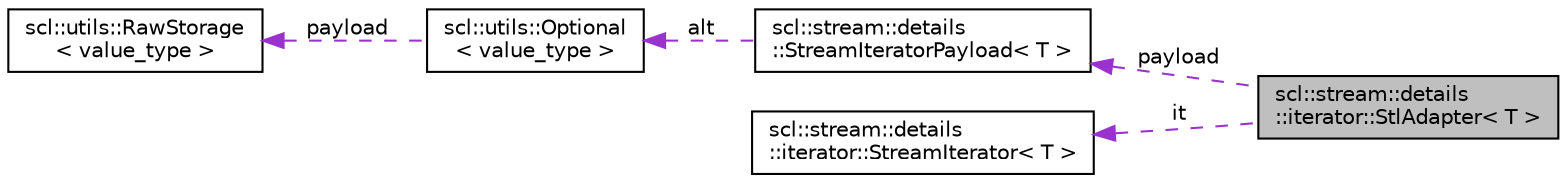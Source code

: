 digraph "scl::stream::details::iterator::StlAdapter&lt; T &gt;"
{
  edge [fontname="Helvetica",fontsize="10",labelfontname="Helvetica",labelfontsize="10"];
  node [fontname="Helvetica",fontsize="10",shape=record];
  rankdir="LR";
  Node1 [label="scl::stream::details\l::iterator::StlAdapter\< T \>",height=0.2,width=0.4,color="black", fillcolor="grey75", style="filled", fontcolor="black"];
  Node2 -> Node1 [dir="back",color="darkorchid3",fontsize="10",style="dashed",label=" payload" ,fontname="Helvetica"];
  Node2 [label="scl::stream::details\l::StreamIteratorPayload\< T \>",height=0.2,width=0.4,color="black", fillcolor="white", style="filled",URL="$classscl_1_1stream_1_1details_1_1_stream_iterator_payload.html",tooltip="A class representing a stream iterator&#39;s payload. "];
  Node3 -> Node2 [dir="back",color="darkorchid3",fontsize="10",style="dashed",label=" alt" ,fontname="Helvetica"];
  Node3 [label="scl::utils::Optional\l\< value_type \>",height=0.2,width=0.4,color="black", fillcolor="white", style="filled",URL="$classscl_1_1utils_1_1_optional.html"];
  Node4 -> Node3 [dir="back",color="darkorchid3",fontsize="10",style="dashed",label=" payload" ,fontname="Helvetica"];
  Node4 [label="scl::utils::RawStorage\l\< value_type \>",height=0.2,width=0.4,color="black", fillcolor="white", style="filled",URL="$classscl_1_1utils_1_1_raw_storage.html"];
  Node5 -> Node1 [dir="back",color="darkorchid3",fontsize="10",style="dashed",label=" it" ,fontname="Helvetica"];
  Node5 [label="scl::stream::details\l::iterator::StreamIterator\< T \>",height=0.2,width=0.4,color="black", fillcolor="white", style="filled",URL="$classscl_1_1stream_1_1details_1_1iterator_1_1_stream_iterator.html",tooltip="Abstract base class for stream iterators defining the required behavior. "];
}
